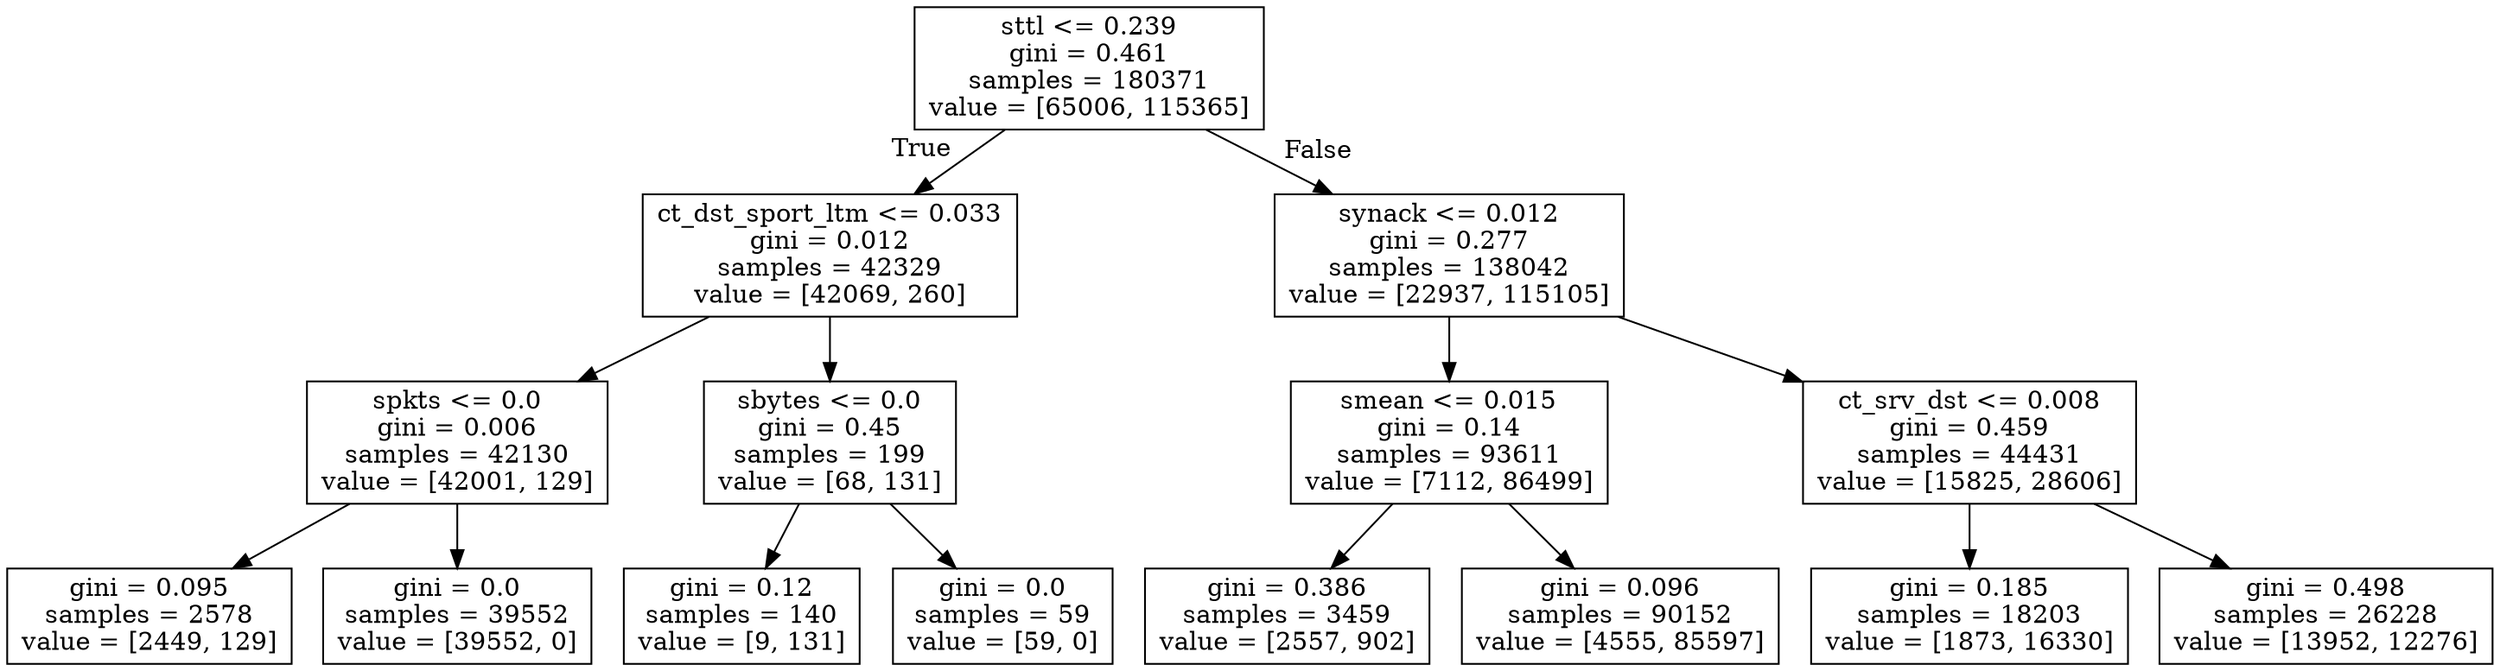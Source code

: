 digraph Tree {
node [shape=box] ;
0 [label="sttl <= 0.239\ngini = 0.461\nsamples = 180371\nvalue = [65006, 115365]"] ;
1 [label="ct_dst_sport_ltm <= 0.033\ngini = 0.012\nsamples = 42329\nvalue = [42069, 260]"] ;
0 -> 1 [labeldistance=2.5, labelangle=45, headlabel="True"] ;
2 [label="spkts <= 0.0\ngini = 0.006\nsamples = 42130\nvalue = [42001, 129]"] ;
1 -> 2 ;
3 [label="gini = 0.095\nsamples = 2578\nvalue = [2449, 129]"] ;
2 -> 3 ;
4 [label="gini = 0.0\nsamples = 39552\nvalue = [39552, 0]"] ;
2 -> 4 ;
5 [label="sbytes <= 0.0\ngini = 0.45\nsamples = 199\nvalue = [68, 131]"] ;
1 -> 5 ;
6 [label="gini = 0.12\nsamples = 140\nvalue = [9, 131]"] ;
5 -> 6 ;
7 [label="gini = 0.0\nsamples = 59\nvalue = [59, 0]"] ;
5 -> 7 ;
8 [label="synack <= 0.012\ngini = 0.277\nsamples = 138042\nvalue = [22937, 115105]"] ;
0 -> 8 [labeldistance=2.5, labelangle=-45, headlabel="False"] ;
9 [label="smean <= 0.015\ngini = 0.14\nsamples = 93611\nvalue = [7112, 86499]"] ;
8 -> 9 ;
10 [label="gini = 0.386\nsamples = 3459\nvalue = [2557, 902]"] ;
9 -> 10 ;
11 [label="gini = 0.096\nsamples = 90152\nvalue = [4555, 85597]"] ;
9 -> 11 ;
12 [label="ct_srv_dst <= 0.008\ngini = 0.459\nsamples = 44431\nvalue = [15825, 28606]"] ;
8 -> 12 ;
13 [label="gini = 0.185\nsamples = 18203\nvalue = [1873, 16330]"] ;
12 -> 13 ;
14 [label="gini = 0.498\nsamples = 26228\nvalue = [13952, 12276]"] ;
12 -> 14 ;
}